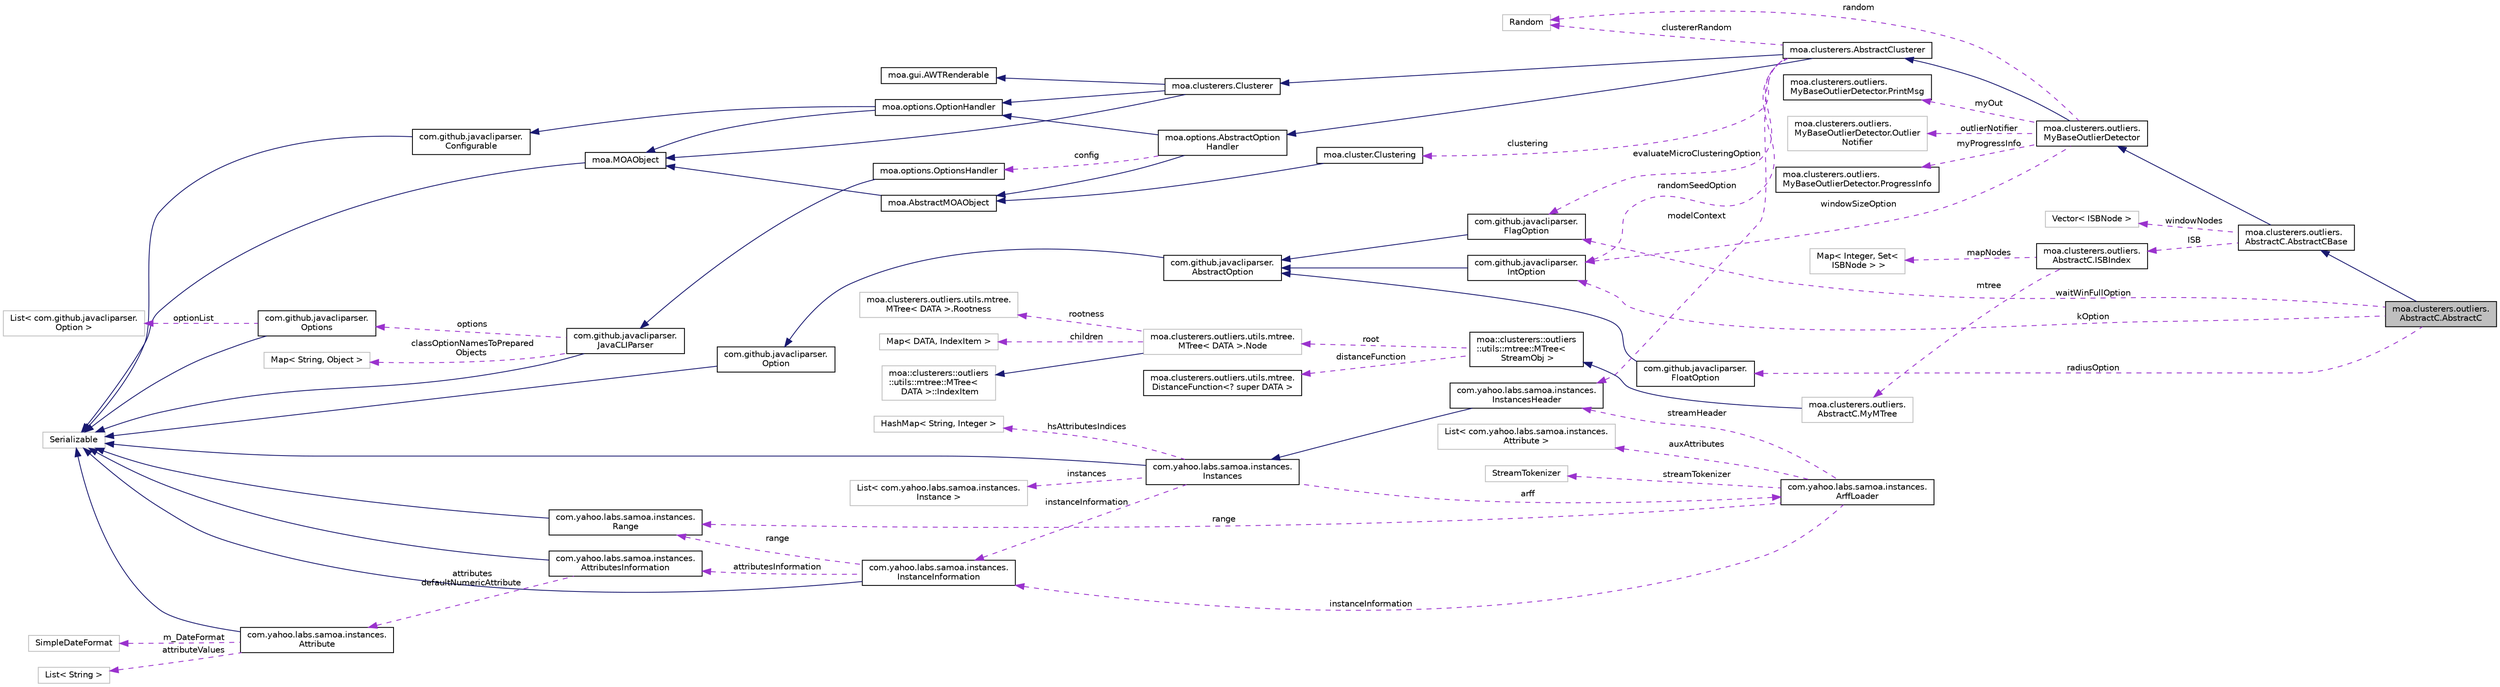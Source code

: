 digraph "moa.clusterers.outliers.AbstractC.AbstractC"
{
 // LATEX_PDF_SIZE
  edge [fontname="Helvetica",fontsize="10",labelfontname="Helvetica",labelfontsize="10"];
  node [fontname="Helvetica",fontsize="10",shape=record];
  rankdir="LR";
  Node1 [label="moa.clusterers.outliers.\lAbstractC.AbstractC",height=0.2,width=0.4,color="black", fillcolor="grey75", style="filled", fontcolor="black",tooltip=" "];
  Node2 -> Node1 [dir="back",color="midnightblue",fontsize="10",style="solid",fontname="Helvetica"];
  Node2 [label="moa.clusterers.outliers.\lAbstractC.AbstractCBase",height=0.2,width=0.4,color="black", fillcolor="white", style="filled",URL="$classmoa_1_1clusterers_1_1outliers_1_1_abstract_c_1_1_abstract_c_base.html",tooltip=" "];
  Node3 -> Node2 [dir="back",color="midnightblue",fontsize="10",style="solid",fontname="Helvetica"];
  Node3 [label="moa.clusterers.outliers.\lMyBaseOutlierDetector",height=0.2,width=0.4,color="black", fillcolor="white", style="filled",URL="$classmoa_1_1clusterers_1_1outliers_1_1_my_base_outlier_detector.html",tooltip=" "];
  Node4 -> Node3 [dir="back",color="midnightblue",fontsize="10",style="solid",fontname="Helvetica"];
  Node4 [label="moa.clusterers.AbstractClusterer",height=0.2,width=0.4,color="black", fillcolor="white", style="filled",URL="$classmoa_1_1clusterers_1_1_abstract_clusterer.html",tooltip=" "];
  Node5 -> Node4 [dir="back",color="midnightblue",fontsize="10",style="solid",fontname="Helvetica"];
  Node5 [label="moa.options.AbstractOption\lHandler",height=0.2,width=0.4,color="black", fillcolor="white", style="filled",URL="$classmoa_1_1options_1_1_abstract_option_handler.html",tooltip=" "];
  Node6 -> Node5 [dir="back",color="midnightblue",fontsize="10",style="solid",fontname="Helvetica"];
  Node6 [label="moa.AbstractMOAObject",height=0.2,width=0.4,color="black", fillcolor="white", style="filled",URL="$classmoa_1_1_abstract_m_o_a_object.html",tooltip=" "];
  Node7 -> Node6 [dir="back",color="midnightblue",fontsize="10",style="solid",fontname="Helvetica"];
  Node7 [label="moa.MOAObject",height=0.2,width=0.4,color="black", fillcolor="white", style="filled",URL="$interfacemoa_1_1_m_o_a_object.html",tooltip=" "];
  Node8 -> Node7 [dir="back",color="midnightblue",fontsize="10",style="solid",fontname="Helvetica"];
  Node8 [label="Serializable",height=0.2,width=0.4,color="grey75", fillcolor="white", style="filled",tooltip=" "];
  Node9 -> Node5 [dir="back",color="midnightblue",fontsize="10",style="solid",fontname="Helvetica"];
  Node9 [label="moa.options.OptionHandler",height=0.2,width=0.4,color="black", fillcolor="white", style="filled",URL="$interfacemoa_1_1options_1_1_option_handler.html",tooltip=" "];
  Node7 -> Node9 [dir="back",color="midnightblue",fontsize="10",style="solid",fontname="Helvetica"];
  Node10 -> Node9 [dir="back",color="midnightblue",fontsize="10",style="solid",fontname="Helvetica"];
  Node10 [label="com.github.javacliparser.\lConfigurable",height=0.2,width=0.4,color="black", fillcolor="white", style="filled",URL="$interfacecom_1_1github_1_1javacliparser_1_1_configurable.html",tooltip=" "];
  Node8 -> Node10 [dir="back",color="midnightblue",fontsize="10",style="solid",fontname="Helvetica"];
  Node11 -> Node5 [dir="back",color="darkorchid3",fontsize="10",style="dashed",label=" config" ,fontname="Helvetica"];
  Node11 [label="moa.options.OptionsHandler",height=0.2,width=0.4,color="black", fillcolor="white", style="filled",URL="$classmoa_1_1options_1_1_options_handler.html",tooltip=" "];
  Node12 -> Node11 [dir="back",color="midnightblue",fontsize="10",style="solid",fontname="Helvetica"];
  Node12 [label="com.github.javacliparser.\lJavaCLIParser",height=0.2,width=0.4,color="black", fillcolor="white", style="filled",URL="$classcom_1_1github_1_1javacliparser_1_1_java_c_l_i_parser.html",tooltip=" "];
  Node8 -> Node12 [dir="back",color="midnightblue",fontsize="10",style="solid",fontname="Helvetica"];
  Node13 -> Node12 [dir="back",color="darkorchid3",fontsize="10",style="dashed",label=" options" ,fontname="Helvetica"];
  Node13 [label="com.github.javacliparser.\lOptions",height=0.2,width=0.4,color="black", fillcolor="white", style="filled",URL="$classcom_1_1github_1_1javacliparser_1_1_options.html",tooltip=" "];
  Node8 -> Node13 [dir="back",color="midnightblue",fontsize="10",style="solid",fontname="Helvetica"];
  Node14 -> Node13 [dir="back",color="darkorchid3",fontsize="10",style="dashed",label=" optionList" ,fontname="Helvetica"];
  Node14 [label="List\< com.github.javacliparser.\lOption \>",height=0.2,width=0.4,color="grey75", fillcolor="white", style="filled",tooltip=" "];
  Node15 -> Node12 [dir="back",color="darkorchid3",fontsize="10",style="dashed",label=" classOptionNamesToPrepared\lObjects" ,fontname="Helvetica"];
  Node15 [label="Map\< String, Object \>",height=0.2,width=0.4,color="grey75", fillcolor="white", style="filled",tooltip=" "];
  Node16 -> Node4 [dir="back",color="midnightblue",fontsize="10",style="solid",fontname="Helvetica"];
  Node16 [label="moa.clusterers.Clusterer",height=0.2,width=0.4,color="black", fillcolor="white", style="filled",URL="$interfacemoa_1_1clusterers_1_1_clusterer.html",tooltip=" "];
  Node7 -> Node16 [dir="back",color="midnightblue",fontsize="10",style="solid",fontname="Helvetica"];
  Node9 -> Node16 [dir="back",color="midnightblue",fontsize="10",style="solid",fontname="Helvetica"];
  Node17 -> Node16 [dir="back",color="midnightblue",fontsize="10",style="solid",fontname="Helvetica"];
  Node17 [label="moa.gui.AWTRenderable",height=0.2,width=0.4,color="black", fillcolor="white", style="filled",URL="$interfacemoa_1_1gui_1_1_a_w_t_renderable.html",tooltip=" "];
  Node18 -> Node4 [dir="back",color="darkorchid3",fontsize="10",style="dashed",label=" evaluateMicroClusteringOption" ,fontname="Helvetica"];
  Node18 [label="com.github.javacliparser.\lFlagOption",height=0.2,width=0.4,color="black", fillcolor="white", style="filled",URL="$classcom_1_1github_1_1javacliparser_1_1_flag_option.html",tooltip=" "];
  Node19 -> Node18 [dir="back",color="midnightblue",fontsize="10",style="solid",fontname="Helvetica"];
  Node19 [label="com.github.javacliparser.\lAbstractOption",height=0.2,width=0.4,color="black", fillcolor="white", style="filled",URL="$classcom_1_1github_1_1javacliparser_1_1_abstract_option.html",tooltip=" "];
  Node20 -> Node19 [dir="back",color="midnightblue",fontsize="10",style="solid",fontname="Helvetica"];
  Node20 [label="com.github.javacliparser.\lOption",height=0.2,width=0.4,color="black", fillcolor="white", style="filled",URL="$interfacecom_1_1github_1_1javacliparser_1_1_option.html",tooltip=" "];
  Node8 -> Node20 [dir="back",color="midnightblue",fontsize="10",style="solid",fontname="Helvetica"];
  Node21 -> Node4 [dir="back",color="darkorchid3",fontsize="10",style="dashed",label=" clustering" ,fontname="Helvetica"];
  Node21 [label="moa.cluster.Clustering",height=0.2,width=0.4,color="black", fillcolor="white", style="filled",URL="$classmoa_1_1cluster_1_1_clustering.html",tooltip=" "];
  Node6 -> Node21 [dir="back",color="midnightblue",fontsize="10",style="solid",fontname="Helvetica"];
  Node22 -> Node4 [dir="back",color="darkorchid3",fontsize="10",style="dashed",label=" modelContext" ,fontname="Helvetica"];
  Node22 [label="com.yahoo.labs.samoa.instances.\lInstancesHeader",height=0.2,width=0.4,color="black", fillcolor="white", style="filled",URL="$classcom_1_1yahoo_1_1labs_1_1samoa_1_1instances_1_1_instances_header.html",tooltip=" "];
  Node23 -> Node22 [dir="back",color="midnightblue",fontsize="10",style="solid",fontname="Helvetica"];
  Node23 [label="com.yahoo.labs.samoa.instances.\lInstances",height=0.2,width=0.4,color="black", fillcolor="white", style="filled",URL="$classcom_1_1yahoo_1_1labs_1_1samoa_1_1instances_1_1_instances.html",tooltip=" "];
  Node8 -> Node23 [dir="back",color="midnightblue",fontsize="10",style="solid",fontname="Helvetica"];
  Node24 -> Node23 [dir="back",color="darkorchid3",fontsize="10",style="dashed",label=" arff" ,fontname="Helvetica"];
  Node24 [label="com.yahoo.labs.samoa.instances.\lArffLoader",height=0.2,width=0.4,color="black", fillcolor="white", style="filled",URL="$classcom_1_1yahoo_1_1labs_1_1samoa_1_1instances_1_1_arff_loader.html",tooltip=" "];
  Node22 -> Node24 [dir="back",color="darkorchid3",fontsize="10",style="dashed",label=" streamHeader" ,fontname="Helvetica"];
  Node25 -> Node24 [dir="back",color="darkorchid3",fontsize="10",style="dashed",label=" auxAttributes" ,fontname="Helvetica"];
  Node25 [label="List\< com.yahoo.labs.samoa.instances.\lAttribute \>",height=0.2,width=0.4,color="grey75", fillcolor="white", style="filled",tooltip=" "];
  Node26 -> Node24 [dir="back",color="darkorchid3",fontsize="10",style="dashed",label=" instanceInformation" ,fontname="Helvetica"];
  Node26 [label="com.yahoo.labs.samoa.instances.\lInstanceInformation",height=0.2,width=0.4,color="black", fillcolor="white", style="filled",URL="$classcom_1_1yahoo_1_1labs_1_1samoa_1_1instances_1_1_instance_information.html",tooltip=" "];
  Node8 -> Node26 [dir="back",color="midnightblue",fontsize="10",style="solid",fontname="Helvetica"];
  Node27 -> Node26 [dir="back",color="darkorchid3",fontsize="10",style="dashed",label=" attributesInformation" ,fontname="Helvetica"];
  Node27 [label="com.yahoo.labs.samoa.instances.\lAttributesInformation",height=0.2,width=0.4,color="black", fillcolor="white", style="filled",URL="$classcom_1_1yahoo_1_1labs_1_1samoa_1_1instances_1_1_attributes_information.html",tooltip=" "];
  Node8 -> Node27 [dir="back",color="midnightblue",fontsize="10",style="solid",fontname="Helvetica"];
  Node28 -> Node27 [dir="back",color="darkorchid3",fontsize="10",style="dashed",label=" attributes\ndefaultNumericAttribute" ,fontname="Helvetica"];
  Node28 [label="com.yahoo.labs.samoa.instances.\lAttribute",height=0.2,width=0.4,color="black", fillcolor="white", style="filled",URL="$classcom_1_1yahoo_1_1labs_1_1samoa_1_1instances_1_1_attribute.html",tooltip=" "];
  Node8 -> Node28 [dir="back",color="midnightblue",fontsize="10",style="solid",fontname="Helvetica"];
  Node29 -> Node28 [dir="back",color="darkorchid3",fontsize="10",style="dashed",label=" attributeValues" ,fontname="Helvetica"];
  Node29 [label="List\< String \>",height=0.2,width=0.4,color="grey75", fillcolor="white", style="filled",tooltip=" "];
  Node30 -> Node28 [dir="back",color="darkorchid3",fontsize="10",style="dashed",label=" m_DateFormat" ,fontname="Helvetica"];
  Node30 [label="SimpleDateFormat",height=0.2,width=0.4,color="grey75", fillcolor="white", style="filled",tooltip=" "];
  Node31 -> Node26 [dir="back",color="darkorchid3",fontsize="10",style="dashed",label=" range" ,fontname="Helvetica"];
  Node31 [label="com.yahoo.labs.samoa.instances.\lRange",height=0.2,width=0.4,color="black", fillcolor="white", style="filled",URL="$classcom_1_1yahoo_1_1labs_1_1samoa_1_1instances_1_1_range.html",tooltip=" "];
  Node8 -> Node31 [dir="back",color="midnightblue",fontsize="10",style="solid",fontname="Helvetica"];
  Node31 -> Node24 [dir="back",color="darkorchid3",fontsize="10",style="dashed",label=" range" ,fontname="Helvetica"];
  Node32 -> Node24 [dir="back",color="darkorchid3",fontsize="10",style="dashed",label=" streamTokenizer" ,fontname="Helvetica"];
  Node32 [label="StreamTokenizer",height=0.2,width=0.4,color="grey75", fillcolor="white", style="filled",tooltip=" "];
  Node33 -> Node23 [dir="back",color="darkorchid3",fontsize="10",style="dashed",label=" instances" ,fontname="Helvetica"];
  Node33 [label="List\< com.yahoo.labs.samoa.instances.\lInstance \>",height=0.2,width=0.4,color="grey75", fillcolor="white", style="filled",tooltip=" "];
  Node26 -> Node23 [dir="back",color="darkorchid3",fontsize="10",style="dashed",label=" instanceInformation" ,fontname="Helvetica"];
  Node34 -> Node23 [dir="back",color="darkorchid3",fontsize="10",style="dashed",label=" hsAttributesIndices" ,fontname="Helvetica"];
  Node34 [label="HashMap\< String, Integer \>",height=0.2,width=0.4,color="grey75", fillcolor="white", style="filled",tooltip=" "];
  Node35 -> Node4 [dir="back",color="darkorchid3",fontsize="10",style="dashed",label=" randomSeedOption" ,fontname="Helvetica"];
  Node35 [label="com.github.javacliparser.\lIntOption",height=0.2,width=0.4,color="black", fillcolor="white", style="filled",URL="$classcom_1_1github_1_1javacliparser_1_1_int_option.html",tooltip=" "];
  Node19 -> Node35 [dir="back",color="midnightblue",fontsize="10",style="solid",fontname="Helvetica"];
  Node36 -> Node4 [dir="back",color="darkorchid3",fontsize="10",style="dashed",label=" clustererRandom" ,fontname="Helvetica"];
  Node36 [label="Random",height=0.2,width=0.4,color="grey75", fillcolor="white", style="filled",tooltip=" "];
  Node37 -> Node3 [dir="back",color="darkorchid3",fontsize="10",style="dashed",label=" myOut" ,fontname="Helvetica"];
  Node37 [label="moa.clusterers.outliers.\lMyBaseOutlierDetector.PrintMsg",height=0.2,width=0.4,color="black", fillcolor="white", style="filled",URL="$interfacemoa_1_1clusterers_1_1outliers_1_1_my_base_outlier_detector_1_1_print_msg.html",tooltip=" "];
  Node35 -> Node3 [dir="back",color="darkorchid3",fontsize="10",style="dashed",label=" windowSizeOption" ,fontname="Helvetica"];
  Node38 -> Node3 [dir="back",color="darkorchid3",fontsize="10",style="dashed",label=" outlierNotifier" ,fontname="Helvetica"];
  Node38 [label="moa.clusterers.outliers.\lMyBaseOutlierDetector.Outlier\lNotifier",height=0.2,width=0.4,color="grey75", fillcolor="white", style="filled",tooltip=" "];
  Node39 -> Node3 [dir="back",color="darkorchid3",fontsize="10",style="dashed",label=" myProgressInfo" ,fontname="Helvetica"];
  Node39 [label="moa.clusterers.outliers.\lMyBaseOutlierDetector.ProgressInfo",height=0.2,width=0.4,color="black", fillcolor="white", style="filled",URL="$interfacemoa_1_1clusterers_1_1outliers_1_1_my_base_outlier_detector_1_1_progress_info.html",tooltip=" "];
  Node36 -> Node3 [dir="back",color="darkorchid3",fontsize="10",style="dashed",label=" random" ,fontname="Helvetica"];
  Node40 -> Node2 [dir="back",color="darkorchid3",fontsize="10",style="dashed",label=" windowNodes" ,fontname="Helvetica"];
  Node40 [label="Vector\< ISBNode \>",height=0.2,width=0.4,color="grey75", fillcolor="white", style="filled",tooltip=" "];
  Node41 -> Node2 [dir="back",color="darkorchid3",fontsize="10",style="dashed",label=" ISB" ,fontname="Helvetica"];
  Node41 [label="moa.clusterers.outliers.\lAbstractC.ISBIndex",height=0.2,width=0.4,color="black", fillcolor="white", style="filled",URL="$classmoa_1_1clusterers_1_1outliers_1_1_abstract_c_1_1_i_s_b_index.html",tooltip=" "];
  Node42 -> Node41 [dir="back",color="darkorchid3",fontsize="10",style="dashed",label=" mapNodes" ,fontname="Helvetica"];
  Node42 [label="Map\< Integer, Set\<\l ISBNode \> \>",height=0.2,width=0.4,color="grey75", fillcolor="white", style="filled",tooltip=" "];
  Node43 -> Node41 [dir="back",color="darkorchid3",fontsize="10",style="dashed",label=" mtree" ,fontname="Helvetica"];
  Node43 [label="moa.clusterers.outliers.\lAbstractC.MyMTree",height=0.2,width=0.4,color="grey75", fillcolor="white", style="filled",tooltip=" "];
  Node44 -> Node43 [dir="back",color="midnightblue",fontsize="10",style="solid",fontname="Helvetica"];
  Node44 [label="moa::clusterers::outliers\l::utils::mtree::MTree\<\l StreamObj \>",height=0.2,width=0.4,color="black", fillcolor="white", style="filled",URL="$classmoa_1_1clusterers_1_1outliers_1_1utils_1_1mtree_1_1_m_tree.html",tooltip=" "];
  Node45 -> Node44 [dir="back",color="darkorchid3",fontsize="10",style="dashed",label=" root" ,fontname="Helvetica"];
  Node45 [label="moa.clusterers.outliers.utils.mtree.\lMTree\< DATA \>.Node",height=0.2,width=0.4,color="grey75", fillcolor="white", style="filled",tooltip=" "];
  Node46 -> Node45 [dir="back",color="midnightblue",fontsize="10",style="solid",fontname="Helvetica"];
  Node46 [label="moa::clusterers::outliers\l::utils::mtree::MTree\<\l DATA \>::IndexItem",height=0.2,width=0.4,color="grey75", fillcolor="white", style="filled",tooltip=" "];
  Node47 -> Node45 [dir="back",color="darkorchid3",fontsize="10",style="dashed",label=" rootness" ,fontname="Helvetica"];
  Node47 [label="moa.clusterers.outliers.utils.mtree.\lMTree\< DATA \>.Rootness",height=0.2,width=0.4,color="grey75", fillcolor="white", style="filled",tooltip=" "];
  Node48 -> Node45 [dir="back",color="darkorchid3",fontsize="10",style="dashed",label=" children" ,fontname="Helvetica"];
  Node48 [label="Map\< DATA, IndexItem \>",height=0.2,width=0.4,color="grey75", fillcolor="white", style="filled",tooltip=" "];
  Node49 -> Node44 [dir="back",color="darkorchid3",fontsize="10",style="dashed",label=" distanceFunction" ,fontname="Helvetica"];
  Node49 [label="moa.clusterers.outliers.utils.mtree.\lDistanceFunction\<? super DATA \>",height=0.2,width=0.4,color="black", fillcolor="white", style="filled",URL="$interfacemoa_1_1clusterers_1_1outliers_1_1utils_1_1mtree_1_1_distance_function.html",tooltip=" "];
  Node18 -> Node1 [dir="back",color="darkorchid3",fontsize="10",style="dashed",label=" waitWinFullOption" ,fontname="Helvetica"];
  Node35 -> Node1 [dir="back",color="darkorchid3",fontsize="10",style="dashed",label=" kOption" ,fontname="Helvetica"];
  Node50 -> Node1 [dir="back",color="darkorchid3",fontsize="10",style="dashed",label=" radiusOption" ,fontname="Helvetica"];
  Node50 [label="com.github.javacliparser.\lFloatOption",height=0.2,width=0.4,color="black", fillcolor="white", style="filled",URL="$classcom_1_1github_1_1javacliparser_1_1_float_option.html",tooltip=" "];
  Node19 -> Node50 [dir="back",color="midnightblue",fontsize="10",style="solid",fontname="Helvetica"];
}
